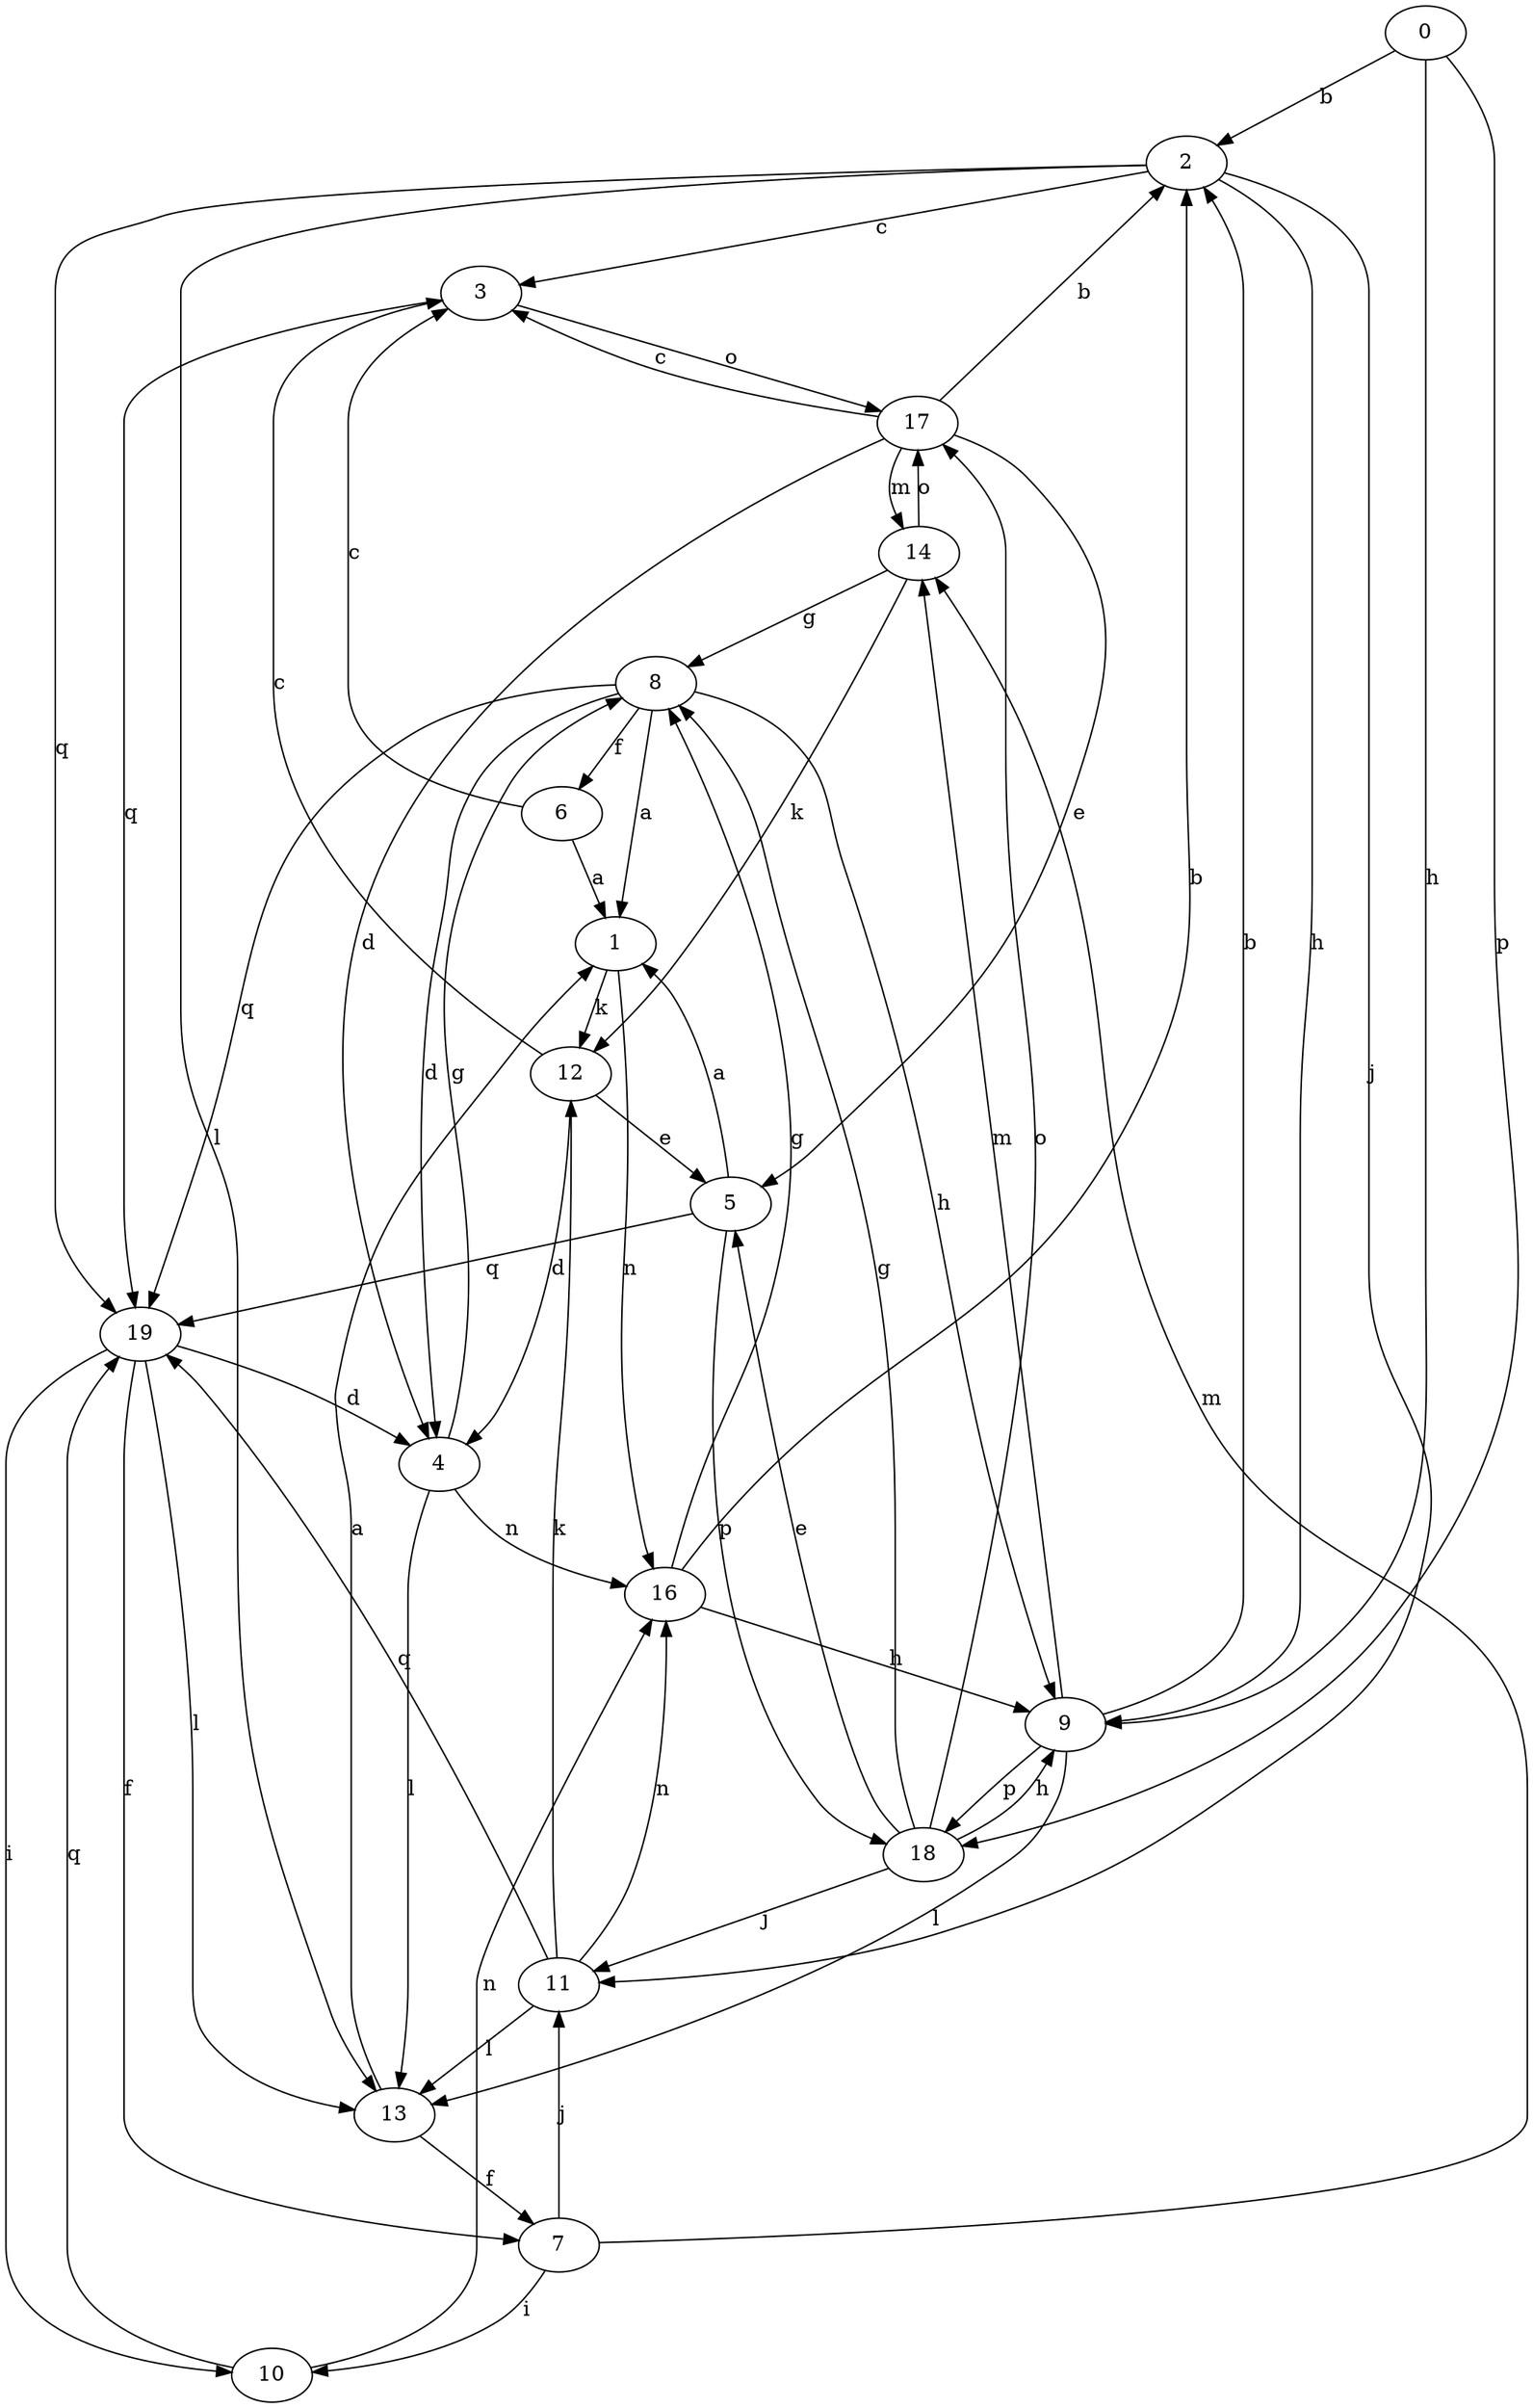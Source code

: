 strict digraph  {
0;
1;
2;
3;
4;
5;
6;
7;
8;
9;
10;
11;
12;
13;
14;
16;
17;
18;
19;
0 -> 2  [label=b];
0 -> 9  [label=h];
0 -> 18  [label=p];
1 -> 12  [label=k];
1 -> 16  [label=n];
2 -> 3  [label=c];
2 -> 9  [label=h];
2 -> 11  [label=j];
2 -> 13  [label=l];
2 -> 19  [label=q];
3 -> 17  [label=o];
3 -> 19  [label=q];
4 -> 8  [label=g];
4 -> 13  [label=l];
4 -> 16  [label=n];
5 -> 1  [label=a];
5 -> 18  [label=p];
5 -> 19  [label=q];
6 -> 1  [label=a];
6 -> 3  [label=c];
7 -> 10  [label=i];
7 -> 11  [label=j];
7 -> 14  [label=m];
8 -> 1  [label=a];
8 -> 4  [label=d];
8 -> 6  [label=f];
8 -> 9  [label=h];
8 -> 19  [label=q];
9 -> 2  [label=b];
9 -> 13  [label=l];
9 -> 14  [label=m];
9 -> 18  [label=p];
10 -> 16  [label=n];
10 -> 19  [label=q];
11 -> 12  [label=k];
11 -> 13  [label=l];
11 -> 16  [label=n];
11 -> 19  [label=q];
12 -> 3  [label=c];
12 -> 4  [label=d];
12 -> 5  [label=e];
13 -> 1  [label=a];
13 -> 7  [label=f];
14 -> 8  [label=g];
14 -> 12  [label=k];
14 -> 17  [label=o];
16 -> 2  [label=b];
16 -> 8  [label=g];
16 -> 9  [label=h];
17 -> 2  [label=b];
17 -> 3  [label=c];
17 -> 4  [label=d];
17 -> 5  [label=e];
17 -> 14  [label=m];
18 -> 5  [label=e];
18 -> 8  [label=g];
18 -> 9  [label=h];
18 -> 11  [label=j];
18 -> 17  [label=o];
19 -> 4  [label=d];
19 -> 7  [label=f];
19 -> 10  [label=i];
19 -> 13  [label=l];
}
